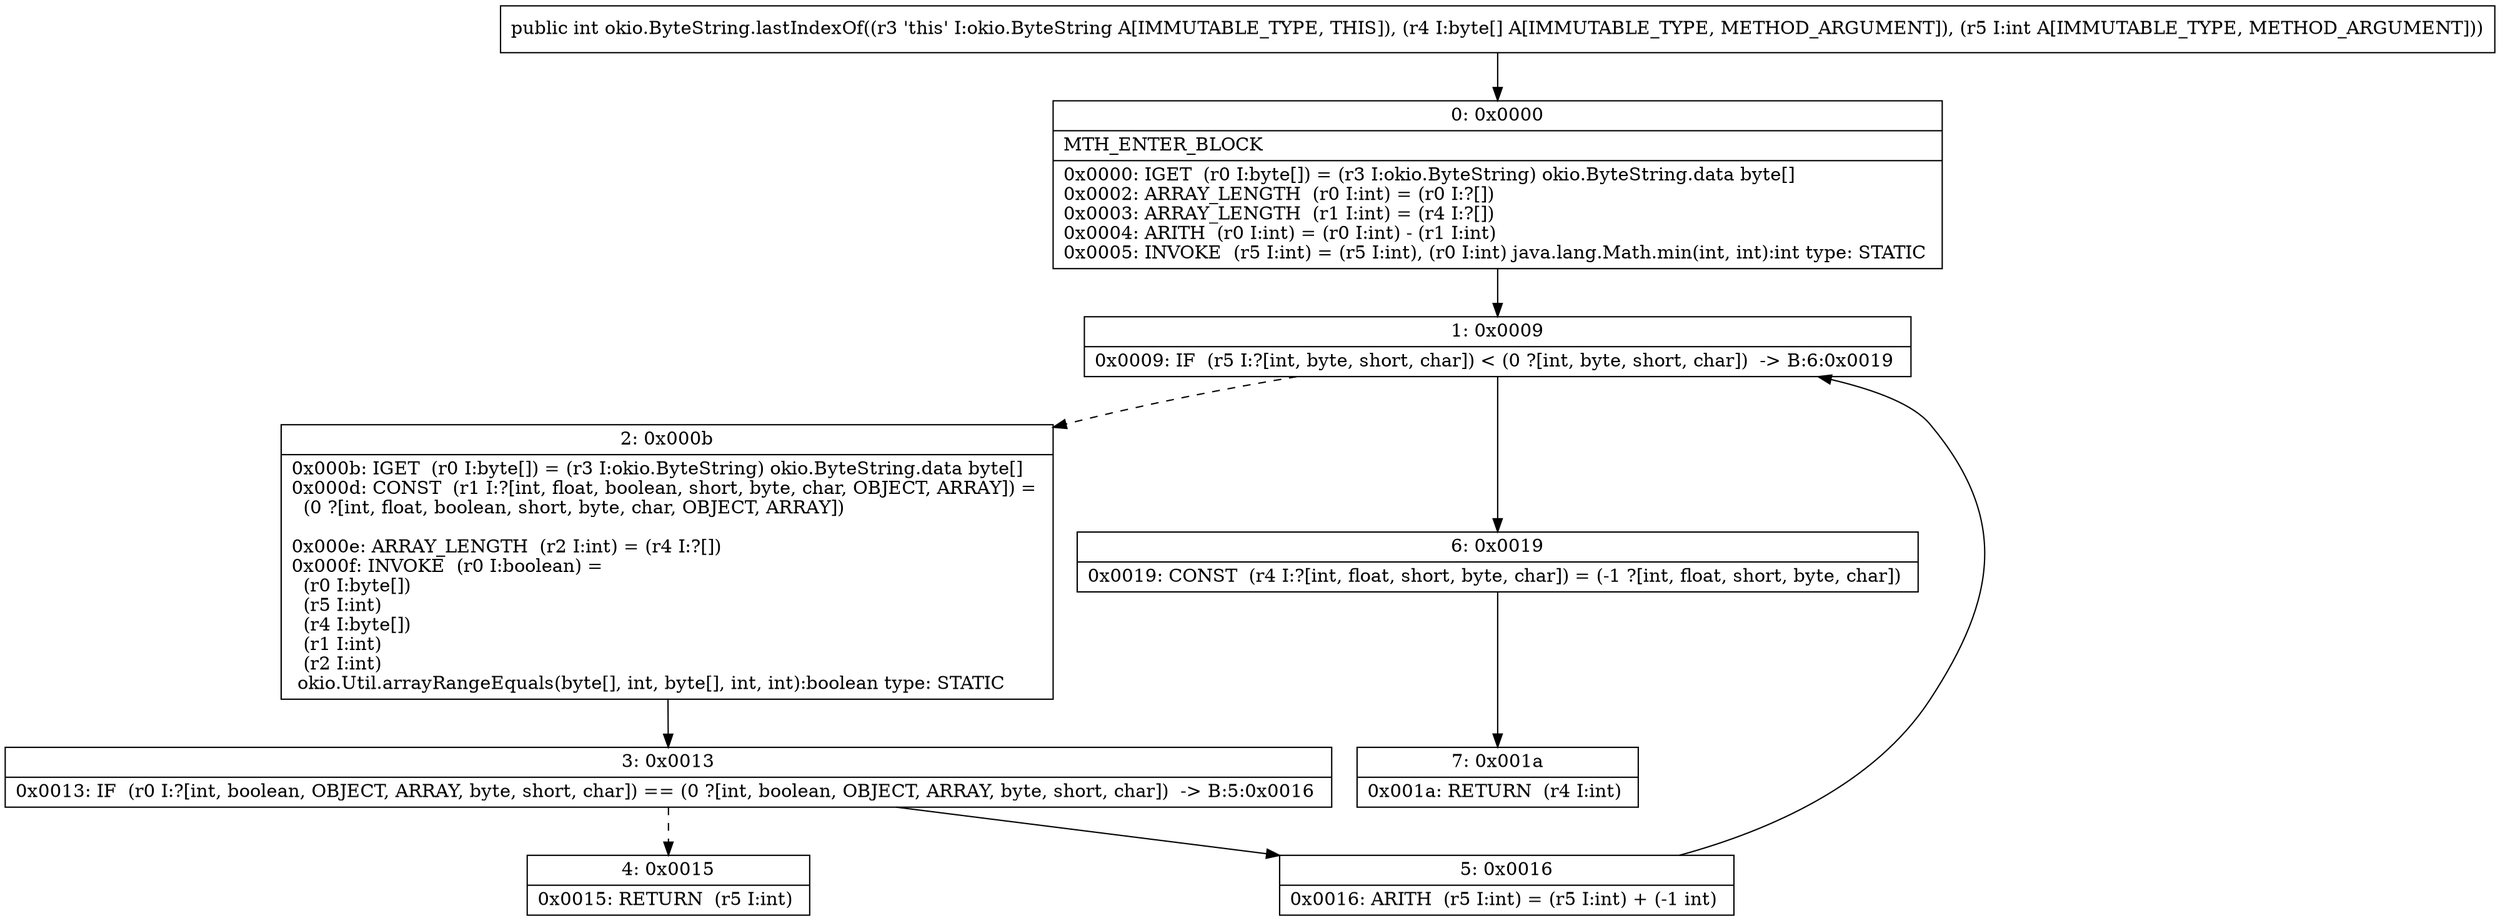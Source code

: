 digraph "CFG forokio.ByteString.lastIndexOf([BI)I" {
Node_0 [shape=record,label="{0\:\ 0x0000|MTH_ENTER_BLOCK\l|0x0000: IGET  (r0 I:byte[]) = (r3 I:okio.ByteString) okio.ByteString.data byte[] \l0x0002: ARRAY_LENGTH  (r0 I:int) = (r0 I:?[]) \l0x0003: ARRAY_LENGTH  (r1 I:int) = (r4 I:?[]) \l0x0004: ARITH  (r0 I:int) = (r0 I:int) \- (r1 I:int) \l0x0005: INVOKE  (r5 I:int) = (r5 I:int), (r0 I:int) java.lang.Math.min(int, int):int type: STATIC \l}"];
Node_1 [shape=record,label="{1\:\ 0x0009|0x0009: IF  (r5 I:?[int, byte, short, char]) \< (0 ?[int, byte, short, char])  \-\> B:6:0x0019 \l}"];
Node_2 [shape=record,label="{2\:\ 0x000b|0x000b: IGET  (r0 I:byte[]) = (r3 I:okio.ByteString) okio.ByteString.data byte[] \l0x000d: CONST  (r1 I:?[int, float, boolean, short, byte, char, OBJECT, ARRAY]) = \l  (0 ?[int, float, boolean, short, byte, char, OBJECT, ARRAY])\l \l0x000e: ARRAY_LENGTH  (r2 I:int) = (r4 I:?[]) \l0x000f: INVOKE  (r0 I:boolean) = \l  (r0 I:byte[])\l  (r5 I:int)\l  (r4 I:byte[])\l  (r1 I:int)\l  (r2 I:int)\l okio.Util.arrayRangeEquals(byte[], int, byte[], int, int):boolean type: STATIC \l}"];
Node_3 [shape=record,label="{3\:\ 0x0013|0x0013: IF  (r0 I:?[int, boolean, OBJECT, ARRAY, byte, short, char]) == (0 ?[int, boolean, OBJECT, ARRAY, byte, short, char])  \-\> B:5:0x0016 \l}"];
Node_4 [shape=record,label="{4\:\ 0x0015|0x0015: RETURN  (r5 I:int) \l}"];
Node_5 [shape=record,label="{5\:\ 0x0016|0x0016: ARITH  (r5 I:int) = (r5 I:int) + (\-1 int) \l}"];
Node_6 [shape=record,label="{6\:\ 0x0019|0x0019: CONST  (r4 I:?[int, float, short, byte, char]) = (\-1 ?[int, float, short, byte, char]) \l}"];
Node_7 [shape=record,label="{7\:\ 0x001a|0x001a: RETURN  (r4 I:int) \l}"];
MethodNode[shape=record,label="{public int okio.ByteString.lastIndexOf((r3 'this' I:okio.ByteString A[IMMUTABLE_TYPE, THIS]), (r4 I:byte[] A[IMMUTABLE_TYPE, METHOD_ARGUMENT]), (r5 I:int A[IMMUTABLE_TYPE, METHOD_ARGUMENT])) }"];
MethodNode -> Node_0;
Node_0 -> Node_1;
Node_1 -> Node_2[style=dashed];
Node_1 -> Node_6;
Node_2 -> Node_3;
Node_3 -> Node_4[style=dashed];
Node_3 -> Node_5;
Node_5 -> Node_1;
Node_6 -> Node_7;
}

